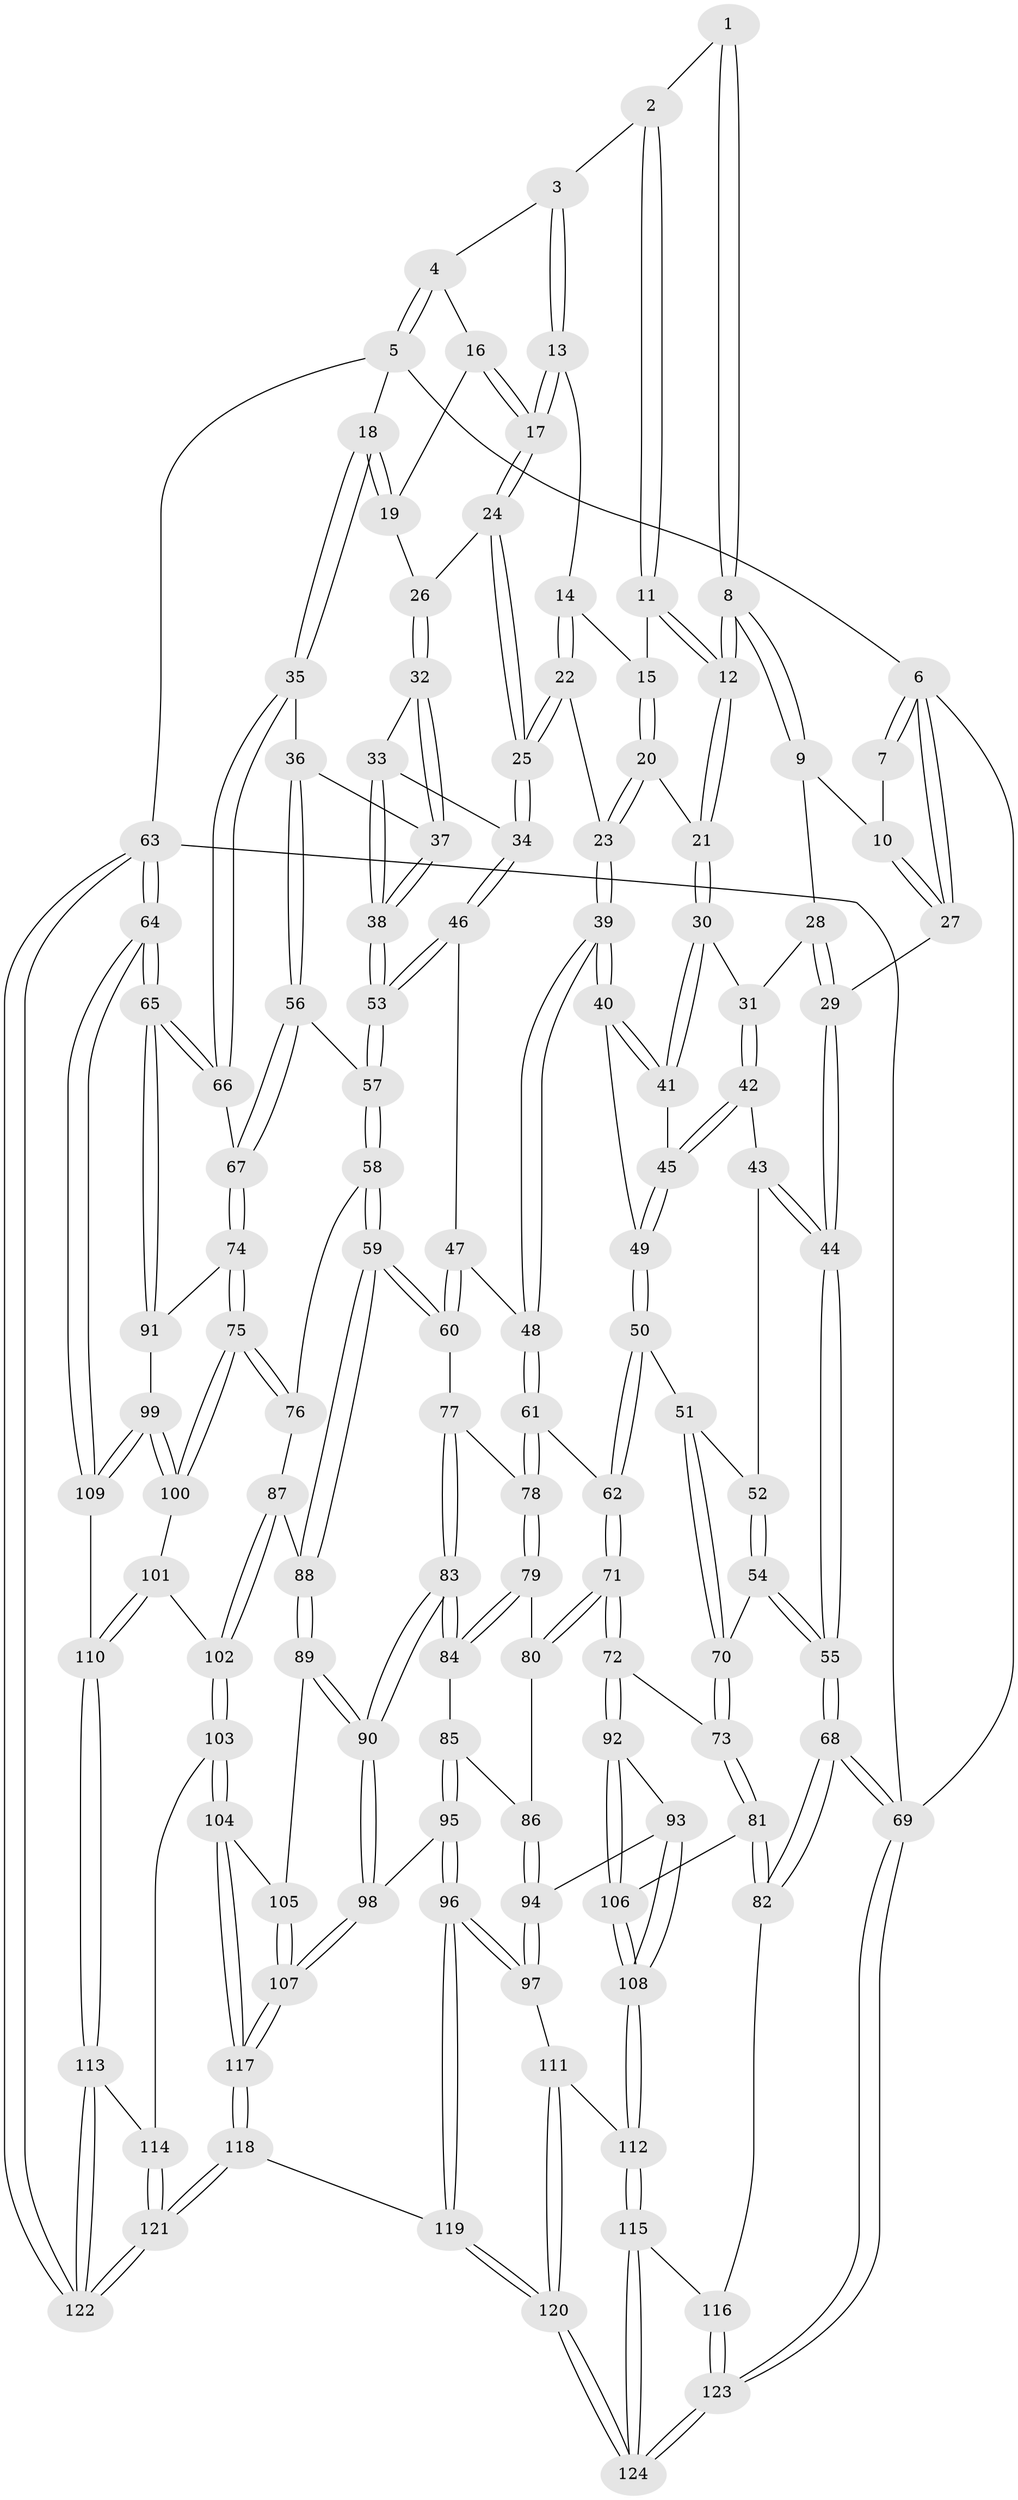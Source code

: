 // coarse degree distribution, {3: 0.34210526315789475, 4: 0.42105263157894735, 6: 0.05263157894736842, 5: 0.18421052631578946}
// Generated by graph-tools (version 1.1) at 2025/38/03/04/25 23:38:33]
// undirected, 124 vertices, 307 edges
graph export_dot {
  node [color=gray90,style=filled];
  1 [pos="+0.3825938594637119+0"];
  2 [pos="+0.4966811590782697+0"];
  3 [pos="+0.6067820004522047+0"];
  4 [pos="+0.7491210959226081+0"];
  5 [pos="+1+0"];
  6 [pos="+0+0"];
  7 [pos="+0.22340042758794745+0"];
  8 [pos="+0.24493195423173436+0.13281064480406674"];
  9 [pos="+0.20105185352375138+0.1060331768627362"];
  10 [pos="+0.19457671444981786+0.08808647817297001"];
  11 [pos="+0.4811130495650899+0"];
  12 [pos="+0.30906359823496476+0.18142283587218305"];
  13 [pos="+0.6108626322143667+0.140905552635849"];
  14 [pos="+0.5486691297557427+0.13176189645376055"];
  15 [pos="+0.5185517254186791+0.09292793466019236"];
  16 [pos="+0.7016715074622385+0.07314789043180014"];
  17 [pos="+0.660025360699709+0.16977421882556978"];
  18 [pos="+1+0"];
  19 [pos="+0.766024405712713+0.15553906845981907"];
  20 [pos="+0.4175058757774911+0.23688907908147255"];
  21 [pos="+0.3157113729992112+0.20402243862353625"];
  22 [pos="+0.5286263256640693+0.2908013638953154"];
  23 [pos="+0.49602025533404076+0.29034040932311556"];
  24 [pos="+0.6688939753254467+0.21230885227877694"];
  25 [pos="+0.5706615305450065+0.3048505563132689"];
  26 [pos="+0.740030574210377+0.22796931183140817"];
  27 [pos="+0+0"];
  28 [pos="+0.11541077596111043+0.1569381984752983"];
  29 [pos="+0+0.166849059286707"];
  30 [pos="+0.2956497484418298+0.2392215029823643"];
  31 [pos="+0.13319545271941666+0.296789448716317"];
  32 [pos="+0.7559089358366333+0.23952094015953504"];
  33 [pos="+0.7281418286571305+0.31879166653244145"];
  34 [pos="+0.5977233410580511+0.35224985756534993"];
  35 [pos="+1+0.17318718872779773"];
  36 [pos="+1+0.23506244717963176"];
  37 [pos="+0.9195952746417119+0.2777965158837404"];
  38 [pos="+0.7811729829784988+0.42527346955224465"];
  39 [pos="+0.3996781667795245+0.453142466349951"];
  40 [pos="+0.3767539804008571+0.44099644431427404"];
  41 [pos="+0.2946741561260827+0.31736981337111564"];
  42 [pos="+0.08917581523794707+0.3408869248414455"];
  43 [pos="+0.08898749619647492+0.34093977033480344"];
  44 [pos="+0+0.35512995565858496"];
  45 [pos="+0.21367528933199686+0.41314624127365207"];
  46 [pos="+0.6169411821298613+0.4126108347089809"];
  47 [pos="+0.5965436081578828+0.4489275279773173"];
  48 [pos="+0.42340751957063316+0.5078363414807477"];
  49 [pos="+0.2254755397074859+0.4682303630708173"];
  50 [pos="+0.2125429555217683+0.5006412757812122"];
  51 [pos="+0.19614781366481157+0.5117356351403971"];
  52 [pos="+0.12322446794956227+0.4468223606844873"];
  53 [pos="+0.7699444182039149+0.44656711761986057"];
  54 [pos="+0.02731302804855201+0.5644168603408334"];
  55 [pos="+0+0.5614197474942592"];
  56 [pos="+0.8400700852755608+0.5266072419319406"];
  57 [pos="+0.7804270487855139+0.4767374668032207"];
  58 [pos="+0.6762828173051583+0.5975896709191887"];
  59 [pos="+0.6251628070295864+0.6130405414945344"];
  60 [pos="+0.6242046084663687+0.612464441223665"];
  61 [pos="+0.4223584126518782+0.5156310917488574"];
  62 [pos="+0.34453241828228115+0.5919433926838409"];
  63 [pos="+1+1"];
  64 [pos="+1+1"];
  65 [pos="+1+0.6640407763468296"];
  66 [pos="+1+0.47536115787631394"];
  67 [pos="+0.8532849472202949+0.541914710520734"];
  68 [pos="+0+0.7416896048328389"];
  69 [pos="+0+1"];
  70 [pos="+0.13779827751385823+0.5771967146968537"];
  71 [pos="+0.32966908946587564+0.644648133688356"];
  72 [pos="+0.30182417696679+0.6881695987820291"];
  73 [pos="+0.20658199911576555+0.6882849452713667"];
  74 [pos="+0.8470222347231248+0.6559192830903463"];
  75 [pos="+0.8427988951372732+0.6595662562530719"];
  76 [pos="+0.7887314178917098+0.6491617374846959"];
  77 [pos="+0.5354196902594817+0.6208647930920134"];
  78 [pos="+0.519681781273503+0.6183229572184074"];
  79 [pos="+0.4898672485603587+0.6533873888198768"];
  80 [pos="+0.45499953730664083+0.6727241665237774"];
  81 [pos="+0.1459317191262433+0.7652719246356695"];
  82 [pos="+0.06658455390886527+0.8058848723155223"];
  83 [pos="+0.538040399241656+0.7571839399931592"];
  84 [pos="+0.4960624253854451+0.7225214855626292"];
  85 [pos="+0.46203384861625996+0.73106644173663"];
  86 [pos="+0.4454096506615378+0.7117972427349147"];
  87 [pos="+0.6859697587742495+0.7114080918577862"];
  88 [pos="+0.6417146964862827+0.6905290957595364"];
  89 [pos="+0.6281796402998341+0.716546233527415"];
  90 [pos="+0.5389227467006144+0.7588773656311439"];
  91 [pos="+0.9420970511592823+0.6779039406164724"];
  92 [pos="+0.32264115161673185+0.7260258172860033"];
  93 [pos="+0.32625316609537003+0.7320245217560721"];
  94 [pos="+0.34643970295613075+0.7521304977563477"];
  95 [pos="+0.45435815425526327+0.8100784560483422"];
  96 [pos="+0.4228894081496229+0.8235676936191137"];
  97 [pos="+0.3772214092022969+0.8046259650399252"];
  98 [pos="+0.525446224760718+0.8037506863967705"];
  99 [pos="+0.9163399995028451+0.8044002972271278"];
  100 [pos="+0.8223327167516894+0.7229502542711033"];
  101 [pos="+0.790770107558779+0.7605588918210634"];
  102 [pos="+0.7611190247268079+0.7798433839510771"];
  103 [pos="+0.7405020320435919+0.8267908122474179"];
  104 [pos="+0.7189297027686526+0.8386823151448359"];
  105 [pos="+0.6357073975638275+0.7739125257826295"];
  106 [pos="+0.2163710039682241+0.8250881483585658"];
  107 [pos="+0.5696205610705734+0.8512849812664899"];
  108 [pos="+0.2432164499362339+0.8526205310831719"];
  109 [pos="+0.9333907600419019+0.8418786743654519"];
  110 [pos="+0.8614965525725713+0.8336112780752463"];
  111 [pos="+0.35167915662975074+0.836718215465786"];
  112 [pos="+0.2585643771344867+0.901923195902237"];
  113 [pos="+0.8047994583173586+0.8768530118651512"];
  114 [pos="+0.7702042127728859+0.8527163520369179"];
  115 [pos="+0.2573223526809435+0.9067408706408989"];
  116 [pos="+0.09833605609771859+0.8707092984830437"];
  117 [pos="+0.613360233822741+0.9695060111421568"];
  118 [pos="+0.5814059099916955+1"];
  119 [pos="+0.49244700399948343+1"];
  120 [pos="+0.3872407482640781+1"];
  121 [pos="+0.7329623070595993+1"];
  122 [pos="+1+1"];
  123 [pos="+0.14146188913904914+1"];
  124 [pos="+0.30158934726949854+1"];
  1 -- 2;
  1 -- 8;
  1 -- 8;
  2 -- 3;
  2 -- 11;
  2 -- 11;
  3 -- 4;
  3 -- 13;
  3 -- 13;
  4 -- 5;
  4 -- 5;
  4 -- 16;
  5 -- 6;
  5 -- 18;
  5 -- 63;
  6 -- 7;
  6 -- 7;
  6 -- 27;
  6 -- 27;
  6 -- 69;
  7 -- 10;
  8 -- 9;
  8 -- 9;
  8 -- 12;
  8 -- 12;
  9 -- 10;
  9 -- 28;
  10 -- 27;
  10 -- 27;
  11 -- 12;
  11 -- 12;
  11 -- 15;
  12 -- 21;
  12 -- 21;
  13 -- 14;
  13 -- 17;
  13 -- 17;
  14 -- 15;
  14 -- 22;
  14 -- 22;
  15 -- 20;
  15 -- 20;
  16 -- 17;
  16 -- 17;
  16 -- 19;
  17 -- 24;
  17 -- 24;
  18 -- 19;
  18 -- 19;
  18 -- 35;
  18 -- 35;
  19 -- 26;
  20 -- 21;
  20 -- 23;
  20 -- 23;
  21 -- 30;
  21 -- 30;
  22 -- 23;
  22 -- 25;
  22 -- 25;
  23 -- 39;
  23 -- 39;
  24 -- 25;
  24 -- 25;
  24 -- 26;
  25 -- 34;
  25 -- 34;
  26 -- 32;
  26 -- 32;
  27 -- 29;
  28 -- 29;
  28 -- 29;
  28 -- 31;
  29 -- 44;
  29 -- 44;
  30 -- 31;
  30 -- 41;
  30 -- 41;
  31 -- 42;
  31 -- 42;
  32 -- 33;
  32 -- 37;
  32 -- 37;
  33 -- 34;
  33 -- 38;
  33 -- 38;
  34 -- 46;
  34 -- 46;
  35 -- 36;
  35 -- 66;
  35 -- 66;
  36 -- 37;
  36 -- 56;
  36 -- 56;
  37 -- 38;
  37 -- 38;
  38 -- 53;
  38 -- 53;
  39 -- 40;
  39 -- 40;
  39 -- 48;
  39 -- 48;
  40 -- 41;
  40 -- 41;
  40 -- 49;
  41 -- 45;
  42 -- 43;
  42 -- 45;
  42 -- 45;
  43 -- 44;
  43 -- 44;
  43 -- 52;
  44 -- 55;
  44 -- 55;
  45 -- 49;
  45 -- 49;
  46 -- 47;
  46 -- 53;
  46 -- 53;
  47 -- 48;
  47 -- 60;
  47 -- 60;
  48 -- 61;
  48 -- 61;
  49 -- 50;
  49 -- 50;
  50 -- 51;
  50 -- 62;
  50 -- 62;
  51 -- 52;
  51 -- 70;
  51 -- 70;
  52 -- 54;
  52 -- 54;
  53 -- 57;
  53 -- 57;
  54 -- 55;
  54 -- 55;
  54 -- 70;
  55 -- 68;
  55 -- 68;
  56 -- 57;
  56 -- 67;
  56 -- 67;
  57 -- 58;
  57 -- 58;
  58 -- 59;
  58 -- 59;
  58 -- 76;
  59 -- 60;
  59 -- 60;
  59 -- 88;
  59 -- 88;
  60 -- 77;
  61 -- 62;
  61 -- 78;
  61 -- 78;
  62 -- 71;
  62 -- 71;
  63 -- 64;
  63 -- 64;
  63 -- 122;
  63 -- 122;
  63 -- 69;
  64 -- 65;
  64 -- 65;
  64 -- 109;
  64 -- 109;
  65 -- 66;
  65 -- 66;
  65 -- 91;
  65 -- 91;
  66 -- 67;
  67 -- 74;
  67 -- 74;
  68 -- 69;
  68 -- 69;
  68 -- 82;
  68 -- 82;
  69 -- 123;
  69 -- 123;
  70 -- 73;
  70 -- 73;
  71 -- 72;
  71 -- 72;
  71 -- 80;
  71 -- 80;
  72 -- 73;
  72 -- 92;
  72 -- 92;
  73 -- 81;
  73 -- 81;
  74 -- 75;
  74 -- 75;
  74 -- 91;
  75 -- 76;
  75 -- 76;
  75 -- 100;
  75 -- 100;
  76 -- 87;
  77 -- 78;
  77 -- 83;
  77 -- 83;
  78 -- 79;
  78 -- 79;
  79 -- 80;
  79 -- 84;
  79 -- 84;
  80 -- 86;
  81 -- 82;
  81 -- 82;
  81 -- 106;
  82 -- 116;
  83 -- 84;
  83 -- 84;
  83 -- 90;
  83 -- 90;
  84 -- 85;
  85 -- 86;
  85 -- 95;
  85 -- 95;
  86 -- 94;
  86 -- 94;
  87 -- 88;
  87 -- 102;
  87 -- 102;
  88 -- 89;
  88 -- 89;
  89 -- 90;
  89 -- 90;
  89 -- 105;
  90 -- 98;
  90 -- 98;
  91 -- 99;
  92 -- 93;
  92 -- 106;
  92 -- 106;
  93 -- 94;
  93 -- 108;
  93 -- 108;
  94 -- 97;
  94 -- 97;
  95 -- 96;
  95 -- 96;
  95 -- 98;
  96 -- 97;
  96 -- 97;
  96 -- 119;
  96 -- 119;
  97 -- 111;
  98 -- 107;
  98 -- 107;
  99 -- 100;
  99 -- 100;
  99 -- 109;
  99 -- 109;
  100 -- 101;
  101 -- 102;
  101 -- 110;
  101 -- 110;
  102 -- 103;
  102 -- 103;
  103 -- 104;
  103 -- 104;
  103 -- 114;
  104 -- 105;
  104 -- 117;
  104 -- 117;
  105 -- 107;
  105 -- 107;
  106 -- 108;
  106 -- 108;
  107 -- 117;
  107 -- 117;
  108 -- 112;
  108 -- 112;
  109 -- 110;
  110 -- 113;
  110 -- 113;
  111 -- 112;
  111 -- 120;
  111 -- 120;
  112 -- 115;
  112 -- 115;
  113 -- 114;
  113 -- 122;
  113 -- 122;
  114 -- 121;
  114 -- 121;
  115 -- 116;
  115 -- 124;
  115 -- 124;
  116 -- 123;
  116 -- 123;
  117 -- 118;
  117 -- 118;
  118 -- 119;
  118 -- 121;
  118 -- 121;
  119 -- 120;
  119 -- 120;
  120 -- 124;
  120 -- 124;
  121 -- 122;
  121 -- 122;
  123 -- 124;
  123 -- 124;
}
